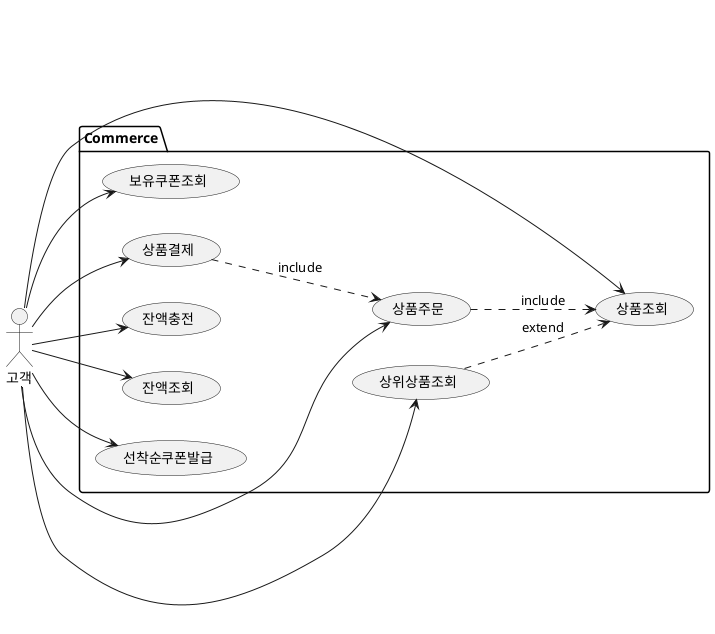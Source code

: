 @startuml use-case
left to right direction

actor Customer as "고객"

package "Commerce"{
  usecase balanceCharge as "잔액충전"
  usecase qeuryCharge as "잔액조회"
  usecase issueFirstServedCoupon as "선착순쿠폰발급"
  usecase queryOwnCoupon as "보유쿠폰조회"
  usecase queryProduct as "상품조회"
  usecase orderProduct as "상품주문"
  usecase payProduct as "상품결제"
  usecase queryTopRankedProduct as "상위상품조회"
  
  payProduct ..> orderProduct : include
  orderProduct ..> queryProduct : include
  queryTopRankedProduct ..> queryProduct : extend
}

Customer --> balanceCharge
Customer --> qeuryCharge
Customer --> queryProduct
Customer --> orderProduct
Customer --> issueFirstServedCoupon
Customer --> queryOwnCoupon
Customer --> payProduct
Customer --> queryTopRankedProduct
@enduml